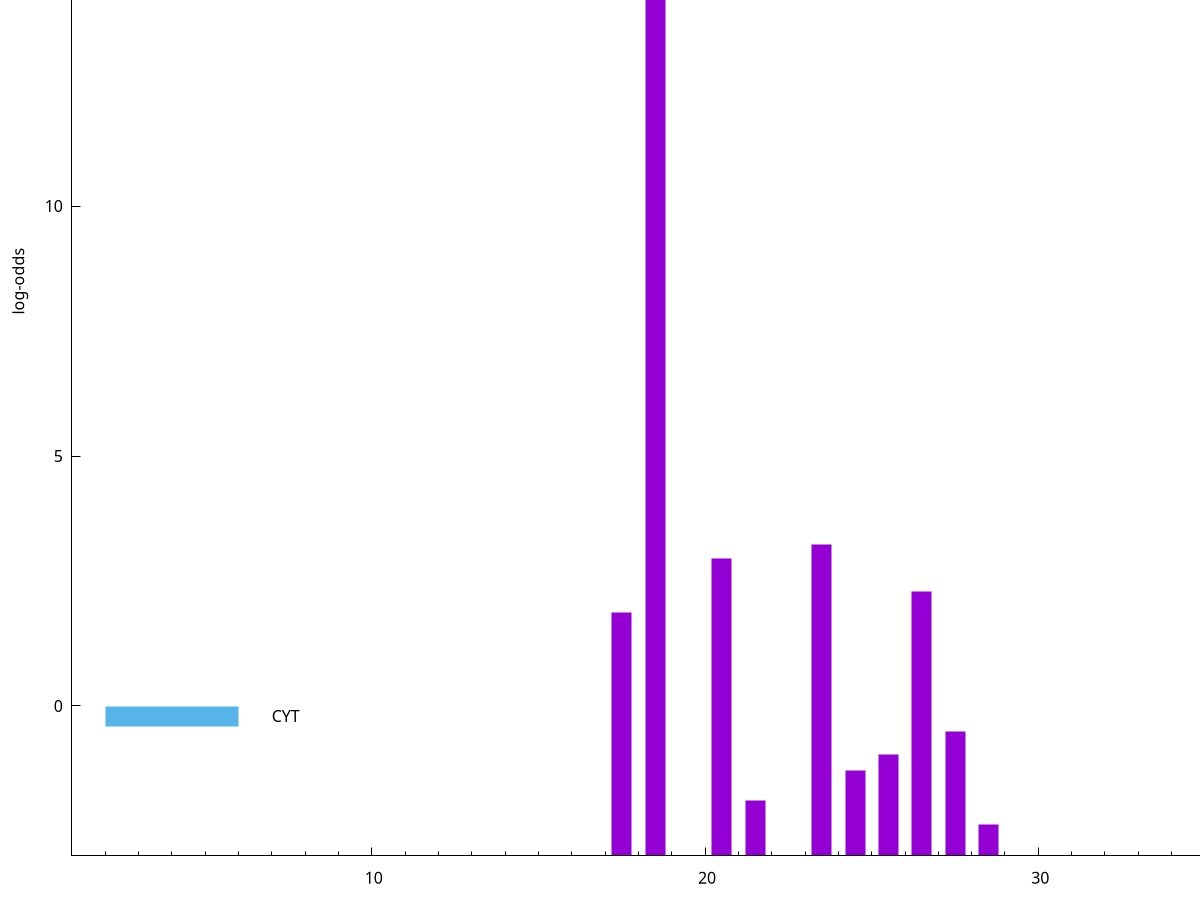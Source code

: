 set title "LipoP predictions for SRR5666443.gff"
set size 2., 1.4
set xrange [1:70] 
set mxtics 10
set yrange [-3:20]
set y2range [0:23]
set ylabel "log-odds"
set term postscript eps color solid "Helvetica" 30
set output "SRR5666443.gff3.eps"
set arrow from 2,16.0994 to 6,16.0994 nohead lt 1 lw 20
set label "SpI" at 7,16.0994
set arrow from 2,-0.200913 to 6,-0.200913 nohead lt 3 lw 20
set label "CYT" at 7,-0.200913
set arrow from 2,16.0994 to 6,16.0994 nohead lt 1 lw 20
set label "SpI" at 7,16.0994
# NOTE: The scores below are the log-odds scores with the threshold
# NOTE: subtracted (a hack to make gnuplot make the histogram all
# NOTE: look nice).
plot "-" axes x1y2 title "" with impulses lt 1 lw 20
18.500000 19.098800
23.500000 6.240340
20.500000 5.947360
26.500000 5.295210
17.500000 4.862890
27.500000 2.483235
25.500000 2.026582
24.500000 1.709400
21.500000 1.100450
28.500000 0.637840
e
exit
